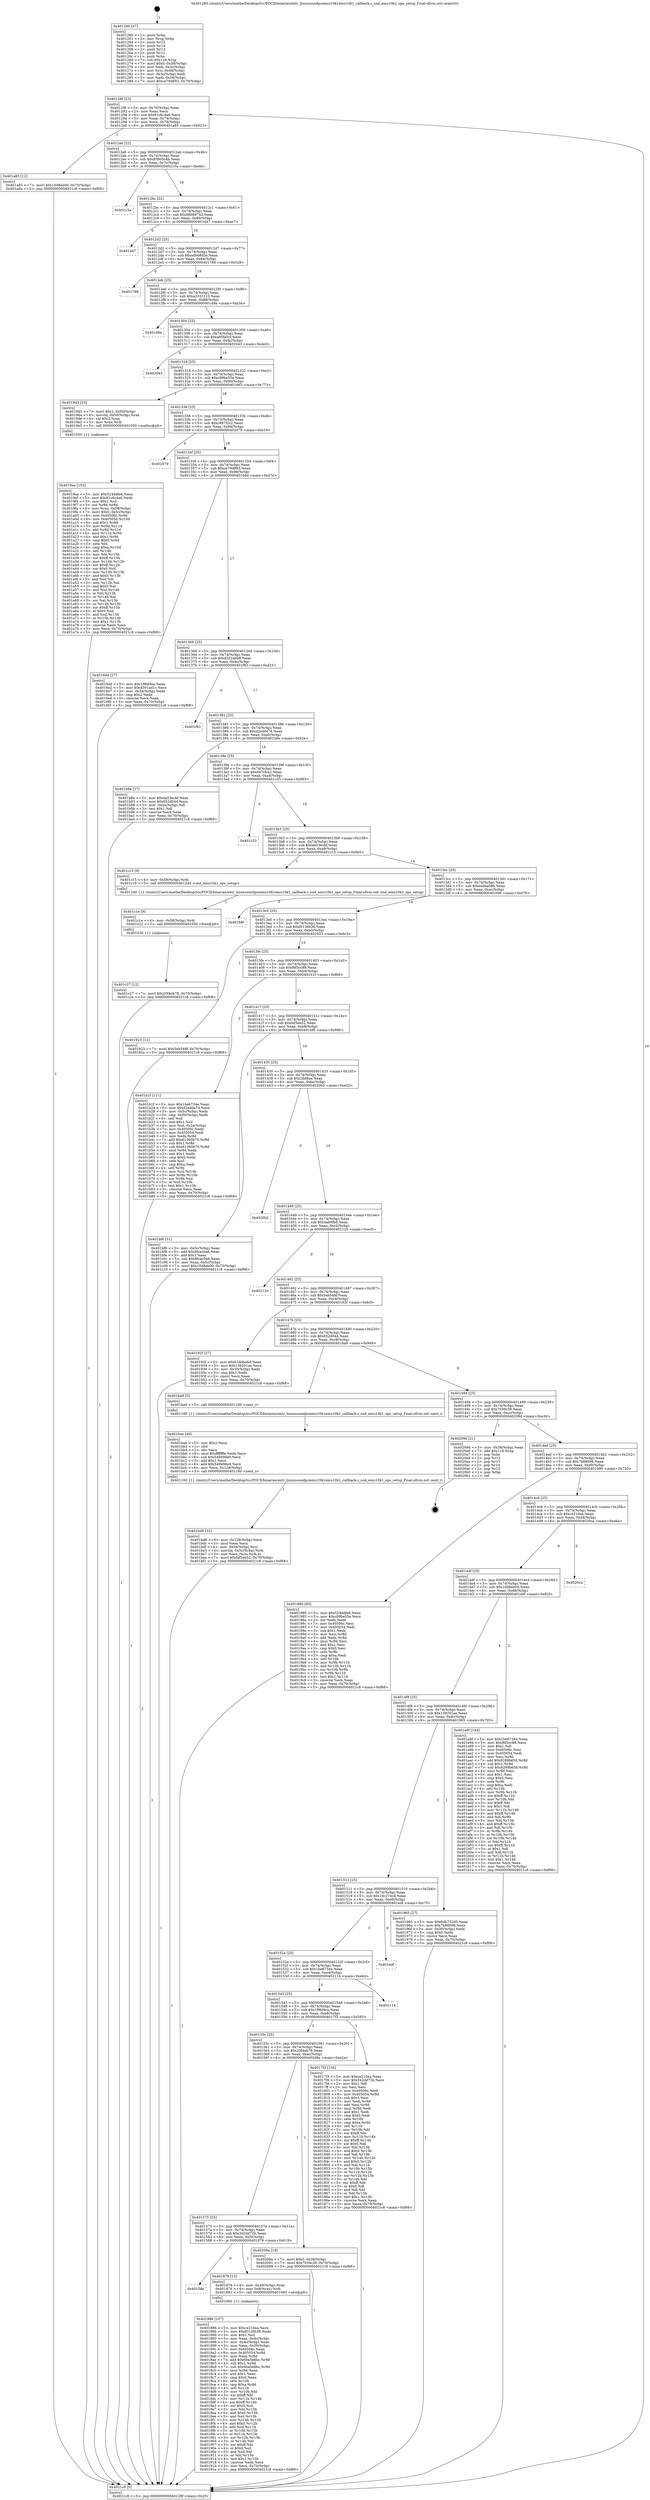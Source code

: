 digraph "0x401260" {
  label = "0x401260 (/mnt/c/Users/mathe/Desktop/tcc/POCII/binaries/extr_linuxsoundpciemu10k1emu10k1_callback.c_snd_emu10k1_ops_setup_Final-ollvm.out::main(0))"
  labelloc = "t"
  node[shape=record]

  Entry [label="",width=0.3,height=0.3,shape=circle,fillcolor=black,style=filled]
  "0x40128f" [label="{
     0x40128f [23]\l
     | [instrs]\l
     &nbsp;&nbsp;0x40128f \<+3\>: mov -0x70(%rbp),%eax\l
     &nbsp;&nbsp;0x401292 \<+2\>: mov %eax,%ecx\l
     &nbsp;&nbsp;0x401294 \<+6\>: sub $0x81c6c4a6,%ecx\l
     &nbsp;&nbsp;0x40129a \<+3\>: mov %eax,-0x74(%rbp)\l
     &nbsp;&nbsp;0x40129d \<+3\>: mov %ecx,-0x78(%rbp)\l
     &nbsp;&nbsp;0x4012a0 \<+6\>: je 0000000000401a83 \<main+0x823\>\l
  }"]
  "0x401a83" [label="{
     0x401a83 [12]\l
     | [instrs]\l
     &nbsp;&nbsp;0x401a83 \<+7\>: movl $0x10d8eb00,-0x70(%rbp)\l
     &nbsp;&nbsp;0x401a8a \<+5\>: jmp 00000000004021c8 \<main+0xf68\>\l
  }"]
  "0x4012a6" [label="{
     0x4012a6 [22]\l
     | [instrs]\l
     &nbsp;&nbsp;0x4012a6 \<+5\>: jmp 00000000004012ab \<main+0x4b\>\l
     &nbsp;&nbsp;0x4012ab \<+3\>: mov -0x74(%rbp),%eax\l
     &nbsp;&nbsp;0x4012ae \<+5\>: sub $0x85905c4b,%eax\l
     &nbsp;&nbsp;0x4012b3 \<+3\>: mov %eax,-0x7c(%rbp)\l
     &nbsp;&nbsp;0x4012b6 \<+6\>: je 000000000040215a \<main+0xefa\>\l
  }"]
  Exit [label="",width=0.3,height=0.3,shape=circle,fillcolor=black,style=filled,peripheries=2]
  "0x40215a" [label="{
     0x40215a\l
  }", style=dashed]
  "0x4012bc" [label="{
     0x4012bc [22]\l
     | [instrs]\l
     &nbsp;&nbsp;0x4012bc \<+5\>: jmp 00000000004012c1 \<main+0x61\>\l
     &nbsp;&nbsp;0x4012c1 \<+3\>: mov -0x74(%rbp),%eax\l
     &nbsp;&nbsp;0x4012c4 \<+5\>: sub $0x88b89742,%eax\l
     &nbsp;&nbsp;0x4012c9 \<+3\>: mov %eax,-0x80(%rbp)\l
     &nbsp;&nbsp;0x4012cc \<+6\>: je 0000000000401d47 \<main+0xae7\>\l
  }"]
  "0x401c27" [label="{
     0x401c27 [12]\l
     | [instrs]\l
     &nbsp;&nbsp;0x401c27 \<+7\>: movl $0x20f4eb78,-0x70(%rbp)\l
     &nbsp;&nbsp;0x401c2e \<+5\>: jmp 00000000004021c8 \<main+0xf68\>\l
  }"]
  "0x401d47" [label="{
     0x401d47\l
  }", style=dashed]
  "0x4012d2" [label="{
     0x4012d2 [25]\l
     | [instrs]\l
     &nbsp;&nbsp;0x4012d2 \<+5\>: jmp 00000000004012d7 \<main+0x77\>\l
     &nbsp;&nbsp;0x4012d7 \<+3\>: mov -0x74(%rbp),%eax\l
     &nbsp;&nbsp;0x4012da \<+5\>: sub $0xa0b68d3e,%eax\l
     &nbsp;&nbsp;0x4012df \<+6\>: mov %eax,-0x84(%rbp)\l
     &nbsp;&nbsp;0x4012e5 \<+6\>: je 0000000000401788 \<main+0x528\>\l
  }"]
  "0x401c1e" [label="{
     0x401c1e [9]\l
     | [instrs]\l
     &nbsp;&nbsp;0x401c1e \<+4\>: mov -0x58(%rbp),%rdi\l
     &nbsp;&nbsp;0x401c22 \<+5\>: call 0000000000401030 \<free@plt\>\l
     | [calls]\l
     &nbsp;&nbsp;0x401030 \{1\} (unknown)\l
  }"]
  "0x401788" [label="{
     0x401788\l
  }", style=dashed]
  "0x4012eb" [label="{
     0x4012eb [25]\l
     | [instrs]\l
     &nbsp;&nbsp;0x4012eb \<+5\>: jmp 00000000004012f0 \<main+0x90\>\l
     &nbsp;&nbsp;0x4012f0 \<+3\>: mov -0x74(%rbp),%eax\l
     &nbsp;&nbsp;0x4012f3 \<+5\>: sub $0xa3332110,%eax\l
     &nbsp;&nbsp;0x4012f8 \<+6\>: mov %eax,-0x88(%rbp)\l
     &nbsp;&nbsp;0x4012fe \<+6\>: je 0000000000401d9a \<main+0xb3a\>\l
  }"]
  "0x401bd6" [label="{
     0x401bd6 [32]\l
     | [instrs]\l
     &nbsp;&nbsp;0x401bd6 \<+6\>: mov -0x128(%rbp),%ecx\l
     &nbsp;&nbsp;0x401bdc \<+3\>: imul %eax,%ecx\l
     &nbsp;&nbsp;0x401bdf \<+4\>: mov -0x58(%rbp),%rsi\l
     &nbsp;&nbsp;0x401be3 \<+4\>: movslq -0x5c(%rbp),%rdi\l
     &nbsp;&nbsp;0x401be7 \<+3\>: mov %ecx,(%rsi,%rdi,4)\l
     &nbsp;&nbsp;0x401bea \<+7\>: movl $0xfaf3eb52,-0x70(%rbp)\l
     &nbsp;&nbsp;0x401bf1 \<+5\>: jmp 00000000004021c8 \<main+0xf68\>\l
  }"]
  "0x401d9a" [label="{
     0x401d9a\l
  }", style=dashed]
  "0x401304" [label="{
     0x401304 [25]\l
     | [instrs]\l
     &nbsp;&nbsp;0x401304 \<+5\>: jmp 0000000000401309 \<main+0xa9\>\l
     &nbsp;&nbsp;0x401309 \<+3\>: mov -0x74(%rbp),%eax\l
     &nbsp;&nbsp;0x40130c \<+5\>: sub $0xa85fa5cf,%eax\l
     &nbsp;&nbsp;0x401311 \<+6\>: mov %eax,-0x8c(%rbp)\l
     &nbsp;&nbsp;0x401317 \<+6\>: je 0000000000402043 \<main+0xde3\>\l
  }"]
  "0x401bae" [label="{
     0x401bae [40]\l
     | [instrs]\l
     &nbsp;&nbsp;0x401bae \<+5\>: mov $0x2,%ecx\l
     &nbsp;&nbsp;0x401bb3 \<+1\>: cltd\l
     &nbsp;&nbsp;0x401bb4 \<+2\>: idiv %ecx\l
     &nbsp;&nbsp;0x401bb6 \<+6\>: imul $0xfffffffe,%edx,%ecx\l
     &nbsp;&nbsp;0x401bbc \<+6\>: sub $0x549498e9,%ecx\l
     &nbsp;&nbsp;0x401bc2 \<+3\>: add $0x1,%ecx\l
     &nbsp;&nbsp;0x401bc5 \<+6\>: add $0x549498e9,%ecx\l
     &nbsp;&nbsp;0x401bcb \<+6\>: mov %ecx,-0x128(%rbp)\l
     &nbsp;&nbsp;0x401bd1 \<+5\>: call 0000000000401160 \<next_i\>\l
     | [calls]\l
     &nbsp;&nbsp;0x401160 \{1\} (/mnt/c/Users/mathe/Desktop/tcc/POCII/binaries/extr_linuxsoundpciemu10k1emu10k1_callback.c_snd_emu10k1_ops_setup_Final-ollvm.out::next_i)\l
  }"]
  "0x402043" [label="{
     0x402043\l
  }", style=dashed]
  "0x40131d" [label="{
     0x40131d [25]\l
     | [instrs]\l
     &nbsp;&nbsp;0x40131d \<+5\>: jmp 0000000000401322 \<main+0xc2\>\l
     &nbsp;&nbsp;0x401322 \<+3\>: mov -0x74(%rbp),%eax\l
     &nbsp;&nbsp;0x401325 \<+5\>: sub $0xc89be55e,%eax\l
     &nbsp;&nbsp;0x40132a \<+6\>: mov %eax,-0x90(%rbp)\l
     &nbsp;&nbsp;0x401330 \<+6\>: je 00000000004019d3 \<main+0x773\>\l
  }"]
  "0x4019ea" [label="{
     0x4019ea [153]\l
     | [instrs]\l
     &nbsp;&nbsp;0x4019ea \<+5\>: mov $0x524ddfe8,%ecx\l
     &nbsp;&nbsp;0x4019ef \<+5\>: mov $0x81c6c4a6,%edx\l
     &nbsp;&nbsp;0x4019f4 \<+3\>: mov $0x1,%sil\l
     &nbsp;&nbsp;0x4019f7 \<+3\>: xor %r8d,%r8d\l
     &nbsp;&nbsp;0x4019fa \<+4\>: mov %rax,-0x58(%rbp)\l
     &nbsp;&nbsp;0x4019fe \<+7\>: movl $0x0,-0x5c(%rbp)\l
     &nbsp;&nbsp;0x401a05 \<+8\>: mov 0x40506c,%r9d\l
     &nbsp;&nbsp;0x401a0d \<+8\>: mov 0x405054,%r10d\l
     &nbsp;&nbsp;0x401a15 \<+4\>: sub $0x1,%r8d\l
     &nbsp;&nbsp;0x401a19 \<+3\>: mov %r9d,%r11d\l
     &nbsp;&nbsp;0x401a1c \<+3\>: add %r8d,%r11d\l
     &nbsp;&nbsp;0x401a1f \<+4\>: imul %r11d,%r9d\l
     &nbsp;&nbsp;0x401a23 \<+4\>: and $0x1,%r9d\l
     &nbsp;&nbsp;0x401a27 \<+4\>: cmp $0x0,%r9d\l
     &nbsp;&nbsp;0x401a2b \<+3\>: sete %bl\l
     &nbsp;&nbsp;0x401a2e \<+4\>: cmp $0xa,%r10d\l
     &nbsp;&nbsp;0x401a32 \<+4\>: setl %r14b\l
     &nbsp;&nbsp;0x401a36 \<+3\>: mov %bl,%r15b\l
     &nbsp;&nbsp;0x401a39 \<+4\>: xor $0xff,%r15b\l
     &nbsp;&nbsp;0x401a3d \<+3\>: mov %r14b,%r12b\l
     &nbsp;&nbsp;0x401a40 \<+4\>: xor $0xff,%r12b\l
     &nbsp;&nbsp;0x401a44 \<+4\>: xor $0x0,%sil\l
     &nbsp;&nbsp;0x401a48 \<+3\>: mov %r15b,%r13b\l
     &nbsp;&nbsp;0x401a4b \<+4\>: and $0x0,%r13b\l
     &nbsp;&nbsp;0x401a4f \<+3\>: and %sil,%bl\l
     &nbsp;&nbsp;0x401a52 \<+3\>: mov %r12b,%al\l
     &nbsp;&nbsp;0x401a55 \<+2\>: and $0x0,%al\l
     &nbsp;&nbsp;0x401a57 \<+3\>: and %sil,%r14b\l
     &nbsp;&nbsp;0x401a5a \<+3\>: or %bl,%r13b\l
     &nbsp;&nbsp;0x401a5d \<+3\>: or %r14b,%al\l
     &nbsp;&nbsp;0x401a60 \<+3\>: xor %al,%r13b\l
     &nbsp;&nbsp;0x401a63 \<+3\>: or %r12b,%r15b\l
     &nbsp;&nbsp;0x401a66 \<+4\>: xor $0xff,%r15b\l
     &nbsp;&nbsp;0x401a6a \<+4\>: or $0x0,%sil\l
     &nbsp;&nbsp;0x401a6e \<+3\>: and %sil,%r15b\l
     &nbsp;&nbsp;0x401a71 \<+3\>: or %r15b,%r13b\l
     &nbsp;&nbsp;0x401a74 \<+4\>: test $0x1,%r13b\l
     &nbsp;&nbsp;0x401a78 \<+3\>: cmovne %edx,%ecx\l
     &nbsp;&nbsp;0x401a7b \<+3\>: mov %ecx,-0x70(%rbp)\l
     &nbsp;&nbsp;0x401a7e \<+5\>: jmp 00000000004021c8 \<main+0xf68\>\l
  }"]
  "0x4019d3" [label="{
     0x4019d3 [23]\l
     | [instrs]\l
     &nbsp;&nbsp;0x4019d3 \<+7\>: movl $0x1,-0x50(%rbp)\l
     &nbsp;&nbsp;0x4019da \<+4\>: movslq -0x50(%rbp),%rax\l
     &nbsp;&nbsp;0x4019de \<+4\>: shl $0x2,%rax\l
     &nbsp;&nbsp;0x4019e2 \<+3\>: mov %rax,%rdi\l
     &nbsp;&nbsp;0x4019e5 \<+5\>: call 0000000000401050 \<malloc@plt\>\l
     | [calls]\l
     &nbsp;&nbsp;0x401050 \{1\} (unknown)\l
  }"]
  "0x401336" [label="{
     0x401336 [25]\l
     | [instrs]\l
     &nbsp;&nbsp;0x401336 \<+5\>: jmp 000000000040133b \<main+0xdb\>\l
     &nbsp;&nbsp;0x40133b \<+3\>: mov -0x74(%rbp),%eax\l
     &nbsp;&nbsp;0x40133e \<+5\>: sub $0xc997f2c2,%eax\l
     &nbsp;&nbsp;0x401343 \<+6\>: mov %eax,-0x94(%rbp)\l
     &nbsp;&nbsp;0x401349 \<+6\>: je 0000000000402079 \<main+0xe19\>\l
  }"]
  "0x401886" [label="{
     0x401886 [157]\l
     | [instrs]\l
     &nbsp;&nbsp;0x401886 \<+5\>: mov $0xce210ea,%ecx\l
     &nbsp;&nbsp;0x40188b \<+5\>: mov $0xf0136b36,%edx\l
     &nbsp;&nbsp;0x401890 \<+3\>: mov $0x1,%sil\l
     &nbsp;&nbsp;0x401893 \<+3\>: mov %eax,-0x4c(%rbp)\l
     &nbsp;&nbsp;0x401896 \<+3\>: mov -0x4c(%rbp),%eax\l
     &nbsp;&nbsp;0x401899 \<+3\>: mov %eax,-0x30(%rbp)\l
     &nbsp;&nbsp;0x40189c \<+7\>: mov 0x40506c,%eax\l
     &nbsp;&nbsp;0x4018a3 \<+8\>: mov 0x405054,%r8d\l
     &nbsp;&nbsp;0x4018ab \<+3\>: mov %eax,%r9d\l
     &nbsp;&nbsp;0x4018ae \<+7\>: add $0x6ba5e8bc,%r9d\l
     &nbsp;&nbsp;0x4018b5 \<+4\>: sub $0x1,%r9d\l
     &nbsp;&nbsp;0x4018b9 \<+7\>: sub $0x6ba5e8bc,%r9d\l
     &nbsp;&nbsp;0x4018c0 \<+4\>: imul %r9d,%eax\l
     &nbsp;&nbsp;0x4018c4 \<+3\>: and $0x1,%eax\l
     &nbsp;&nbsp;0x4018c7 \<+3\>: cmp $0x0,%eax\l
     &nbsp;&nbsp;0x4018ca \<+4\>: sete %r10b\l
     &nbsp;&nbsp;0x4018ce \<+4\>: cmp $0xa,%r8d\l
     &nbsp;&nbsp;0x4018d2 \<+4\>: setl %r11b\l
     &nbsp;&nbsp;0x4018d6 \<+3\>: mov %r10b,%bl\l
     &nbsp;&nbsp;0x4018d9 \<+3\>: xor $0xff,%bl\l
     &nbsp;&nbsp;0x4018dc \<+3\>: mov %r11b,%r14b\l
     &nbsp;&nbsp;0x4018df \<+4\>: xor $0xff,%r14b\l
     &nbsp;&nbsp;0x4018e3 \<+4\>: xor $0x0,%sil\l
     &nbsp;&nbsp;0x4018e7 \<+3\>: mov %bl,%r15b\l
     &nbsp;&nbsp;0x4018ea \<+4\>: and $0x0,%r15b\l
     &nbsp;&nbsp;0x4018ee \<+3\>: and %sil,%r10b\l
     &nbsp;&nbsp;0x4018f1 \<+3\>: mov %r14b,%r12b\l
     &nbsp;&nbsp;0x4018f4 \<+4\>: and $0x0,%r12b\l
     &nbsp;&nbsp;0x4018f8 \<+3\>: and %sil,%r11b\l
     &nbsp;&nbsp;0x4018fb \<+3\>: or %r10b,%r15b\l
     &nbsp;&nbsp;0x4018fe \<+3\>: or %r11b,%r12b\l
     &nbsp;&nbsp;0x401901 \<+3\>: xor %r12b,%r15b\l
     &nbsp;&nbsp;0x401904 \<+3\>: or %r14b,%bl\l
     &nbsp;&nbsp;0x401907 \<+3\>: xor $0xff,%bl\l
     &nbsp;&nbsp;0x40190a \<+4\>: or $0x0,%sil\l
     &nbsp;&nbsp;0x40190e \<+3\>: and %sil,%bl\l
     &nbsp;&nbsp;0x401911 \<+3\>: or %bl,%r15b\l
     &nbsp;&nbsp;0x401914 \<+4\>: test $0x1,%r15b\l
     &nbsp;&nbsp;0x401918 \<+3\>: cmovne %edx,%ecx\l
     &nbsp;&nbsp;0x40191b \<+3\>: mov %ecx,-0x70(%rbp)\l
     &nbsp;&nbsp;0x40191e \<+5\>: jmp 00000000004021c8 \<main+0xf68\>\l
  }"]
  "0x402079" [label="{
     0x402079\l
  }", style=dashed]
  "0x40134f" [label="{
     0x40134f [25]\l
     | [instrs]\l
     &nbsp;&nbsp;0x40134f \<+5\>: jmp 0000000000401354 \<main+0xf4\>\l
     &nbsp;&nbsp;0x401354 \<+3\>: mov -0x74(%rbp),%eax\l
     &nbsp;&nbsp;0x401357 \<+5\>: sub $0xce79d893,%eax\l
     &nbsp;&nbsp;0x40135c \<+6\>: mov %eax,-0x98(%rbp)\l
     &nbsp;&nbsp;0x401362 \<+6\>: je 00000000004016dd \<main+0x47d\>\l
  }"]
  "0x40158e" [label="{
     0x40158e\l
  }", style=dashed]
  "0x4016dd" [label="{
     0x4016dd [27]\l
     | [instrs]\l
     &nbsp;&nbsp;0x4016dd \<+5\>: mov $0x1f9bf4ca,%eax\l
     &nbsp;&nbsp;0x4016e2 \<+5\>: mov $0x4501ad1c,%ecx\l
     &nbsp;&nbsp;0x4016e7 \<+3\>: mov -0x34(%rbp),%edx\l
     &nbsp;&nbsp;0x4016ea \<+3\>: cmp $0x2,%edx\l
     &nbsp;&nbsp;0x4016ed \<+3\>: cmovne %ecx,%eax\l
     &nbsp;&nbsp;0x4016f0 \<+3\>: mov %eax,-0x70(%rbp)\l
     &nbsp;&nbsp;0x4016f3 \<+5\>: jmp 00000000004021c8 \<main+0xf68\>\l
  }"]
  "0x401368" [label="{
     0x401368 [25]\l
     | [instrs]\l
     &nbsp;&nbsp;0x401368 \<+5\>: jmp 000000000040136d \<main+0x10d\>\l
     &nbsp;&nbsp;0x40136d \<+3\>: mov -0x74(%rbp),%eax\l
     &nbsp;&nbsp;0x401370 \<+5\>: sub $0xd202abb8,%eax\l
     &nbsp;&nbsp;0x401375 \<+6\>: mov %eax,-0x9c(%rbp)\l
     &nbsp;&nbsp;0x40137b \<+6\>: je 0000000000401f83 \<main+0xd23\>\l
  }"]
  "0x4021c8" [label="{
     0x4021c8 [5]\l
     | [instrs]\l
     &nbsp;&nbsp;0x4021c8 \<+5\>: jmp 000000000040128f \<main+0x2f\>\l
  }"]
  "0x401260" [label="{
     0x401260 [47]\l
     | [instrs]\l
     &nbsp;&nbsp;0x401260 \<+1\>: push %rbp\l
     &nbsp;&nbsp;0x401261 \<+3\>: mov %rsp,%rbp\l
     &nbsp;&nbsp;0x401264 \<+2\>: push %r15\l
     &nbsp;&nbsp;0x401266 \<+2\>: push %r14\l
     &nbsp;&nbsp;0x401268 \<+2\>: push %r13\l
     &nbsp;&nbsp;0x40126a \<+2\>: push %r12\l
     &nbsp;&nbsp;0x40126c \<+1\>: push %rbx\l
     &nbsp;&nbsp;0x40126d \<+7\>: sub $0x118,%rsp\l
     &nbsp;&nbsp;0x401274 \<+7\>: movl $0x0,-0x38(%rbp)\l
     &nbsp;&nbsp;0x40127b \<+3\>: mov %edi,-0x3c(%rbp)\l
     &nbsp;&nbsp;0x40127e \<+4\>: mov %rsi,-0x48(%rbp)\l
     &nbsp;&nbsp;0x401282 \<+3\>: mov -0x3c(%rbp),%edi\l
     &nbsp;&nbsp;0x401285 \<+3\>: mov %edi,-0x34(%rbp)\l
     &nbsp;&nbsp;0x401288 \<+7\>: movl $0xce79d893,-0x70(%rbp)\l
  }"]
  "0x401879" [label="{
     0x401879 [13]\l
     | [instrs]\l
     &nbsp;&nbsp;0x401879 \<+4\>: mov -0x48(%rbp),%rax\l
     &nbsp;&nbsp;0x40187d \<+4\>: mov 0x8(%rax),%rdi\l
     &nbsp;&nbsp;0x401881 \<+5\>: call 0000000000401060 \<atoi@plt\>\l
     | [calls]\l
     &nbsp;&nbsp;0x401060 \{1\} (unknown)\l
  }"]
  "0x401f83" [label="{
     0x401f83\l
  }", style=dashed]
  "0x401381" [label="{
     0x401381 [25]\l
     | [instrs]\l
     &nbsp;&nbsp;0x401381 \<+5\>: jmp 0000000000401386 \<main+0x126\>\l
     &nbsp;&nbsp;0x401386 \<+3\>: mov -0x74(%rbp),%eax\l
     &nbsp;&nbsp;0x401389 \<+5\>: sub $0xd2ed0e74,%eax\l
     &nbsp;&nbsp;0x40138e \<+6\>: mov %eax,-0xa0(%rbp)\l
     &nbsp;&nbsp;0x401394 \<+6\>: je 0000000000401b8e \<main+0x92e\>\l
  }"]
  "0x401575" [label="{
     0x401575 [25]\l
     | [instrs]\l
     &nbsp;&nbsp;0x401575 \<+5\>: jmp 000000000040157a \<main+0x31a\>\l
     &nbsp;&nbsp;0x40157a \<+3\>: mov -0x74(%rbp),%eax\l
     &nbsp;&nbsp;0x40157d \<+5\>: sub $0x342dd72b,%eax\l
     &nbsp;&nbsp;0x401582 \<+6\>: mov %eax,-0xf0(%rbp)\l
     &nbsp;&nbsp;0x401588 \<+6\>: je 0000000000401879 \<main+0x619\>\l
  }"]
  "0x401b8e" [label="{
     0x401b8e [27]\l
     | [instrs]\l
     &nbsp;&nbsp;0x401b8e \<+5\>: mov $0xda53ecbf,%eax\l
     &nbsp;&nbsp;0x401b93 \<+5\>: mov $0x652d044,%ecx\l
     &nbsp;&nbsp;0x401b98 \<+3\>: mov -0x2a(%rbp),%dl\l
     &nbsp;&nbsp;0x401b9b \<+3\>: test $0x1,%dl\l
     &nbsp;&nbsp;0x401b9e \<+3\>: cmovne %ecx,%eax\l
     &nbsp;&nbsp;0x401ba1 \<+3\>: mov %eax,-0x70(%rbp)\l
     &nbsp;&nbsp;0x401ba4 \<+5\>: jmp 00000000004021c8 \<main+0xf68\>\l
  }"]
  "0x40139a" [label="{
     0x40139a [25]\l
     | [instrs]\l
     &nbsp;&nbsp;0x40139a \<+5\>: jmp 000000000040139f \<main+0x13f\>\l
     &nbsp;&nbsp;0x40139f \<+3\>: mov -0x74(%rbp),%eax\l
     &nbsp;&nbsp;0x4013a2 \<+5\>: sub $0xd47cfca2,%eax\l
     &nbsp;&nbsp;0x4013a7 \<+6\>: mov %eax,-0xa4(%rbp)\l
     &nbsp;&nbsp;0x4013ad \<+6\>: je 0000000000401c33 \<main+0x9d3\>\l
  }"]
  "0x40208a" [label="{
     0x40208a [19]\l
     | [instrs]\l
     &nbsp;&nbsp;0x40208a \<+7\>: movl $0x0,-0x38(%rbp)\l
     &nbsp;&nbsp;0x402091 \<+7\>: movl $0x7039c39,-0x70(%rbp)\l
     &nbsp;&nbsp;0x402098 \<+5\>: jmp 00000000004021c8 \<main+0xf68\>\l
  }"]
  "0x401c33" [label="{
     0x401c33\l
  }", style=dashed]
  "0x4013b3" [label="{
     0x4013b3 [25]\l
     | [instrs]\l
     &nbsp;&nbsp;0x4013b3 \<+5\>: jmp 00000000004013b8 \<main+0x158\>\l
     &nbsp;&nbsp;0x4013b8 \<+3\>: mov -0x74(%rbp),%eax\l
     &nbsp;&nbsp;0x4013bb \<+5\>: sub $0xda53ecbf,%eax\l
     &nbsp;&nbsp;0x4013c0 \<+6\>: mov %eax,-0xa8(%rbp)\l
     &nbsp;&nbsp;0x4013c6 \<+6\>: je 0000000000401c15 \<main+0x9b5\>\l
  }"]
  "0x40155c" [label="{
     0x40155c [25]\l
     | [instrs]\l
     &nbsp;&nbsp;0x40155c \<+5\>: jmp 0000000000401561 \<main+0x301\>\l
     &nbsp;&nbsp;0x401561 \<+3\>: mov -0x74(%rbp),%eax\l
     &nbsp;&nbsp;0x401564 \<+5\>: sub $0x20f4eb78,%eax\l
     &nbsp;&nbsp;0x401569 \<+6\>: mov %eax,-0xec(%rbp)\l
     &nbsp;&nbsp;0x40156f \<+6\>: je 000000000040208a \<main+0xe2a\>\l
  }"]
  "0x401c15" [label="{
     0x401c15 [9]\l
     | [instrs]\l
     &nbsp;&nbsp;0x401c15 \<+4\>: mov -0x58(%rbp),%rdi\l
     &nbsp;&nbsp;0x401c19 \<+5\>: call 0000000000401240 \<snd_emu10k1_ops_setup\>\l
     | [calls]\l
     &nbsp;&nbsp;0x401240 \{1\} (/mnt/c/Users/mathe/Desktop/tcc/POCII/binaries/extr_linuxsoundpciemu10k1emu10k1_callback.c_snd_emu10k1_ops_setup_Final-ollvm.out::snd_emu10k1_ops_setup)\l
  }"]
  "0x4013cc" [label="{
     0x4013cc [25]\l
     | [instrs]\l
     &nbsp;&nbsp;0x4013cc \<+5\>: jmp 00000000004013d1 \<main+0x171\>\l
     &nbsp;&nbsp;0x4013d1 \<+3\>: mov -0x74(%rbp),%eax\l
     &nbsp;&nbsp;0x4013d4 \<+5\>: sub $0xeadea09b,%eax\l
     &nbsp;&nbsp;0x4013d9 \<+6\>: mov %eax,-0xac(%rbp)\l
     &nbsp;&nbsp;0x4013df \<+6\>: je 0000000000401fd6 \<main+0xd76\>\l
  }"]
  "0x4017f3" [label="{
     0x4017f3 [134]\l
     | [instrs]\l
     &nbsp;&nbsp;0x4017f3 \<+5\>: mov $0xce210ea,%eax\l
     &nbsp;&nbsp;0x4017f8 \<+5\>: mov $0x342dd72b,%ecx\l
     &nbsp;&nbsp;0x4017fd \<+2\>: mov $0x1,%dl\l
     &nbsp;&nbsp;0x4017ff \<+2\>: xor %esi,%esi\l
     &nbsp;&nbsp;0x401801 \<+7\>: mov 0x40506c,%edi\l
     &nbsp;&nbsp;0x401808 \<+8\>: mov 0x405054,%r8d\l
     &nbsp;&nbsp;0x401810 \<+3\>: sub $0x1,%esi\l
     &nbsp;&nbsp;0x401813 \<+3\>: mov %edi,%r9d\l
     &nbsp;&nbsp;0x401816 \<+3\>: add %esi,%r9d\l
     &nbsp;&nbsp;0x401819 \<+4\>: imul %r9d,%edi\l
     &nbsp;&nbsp;0x40181d \<+3\>: and $0x1,%edi\l
     &nbsp;&nbsp;0x401820 \<+3\>: cmp $0x0,%edi\l
     &nbsp;&nbsp;0x401823 \<+4\>: sete %r10b\l
     &nbsp;&nbsp;0x401827 \<+4\>: cmp $0xa,%r8d\l
     &nbsp;&nbsp;0x40182b \<+4\>: setl %r11b\l
     &nbsp;&nbsp;0x40182f \<+3\>: mov %r10b,%bl\l
     &nbsp;&nbsp;0x401832 \<+3\>: xor $0xff,%bl\l
     &nbsp;&nbsp;0x401835 \<+3\>: mov %r11b,%r14b\l
     &nbsp;&nbsp;0x401838 \<+4\>: xor $0xff,%r14b\l
     &nbsp;&nbsp;0x40183c \<+3\>: xor $0x0,%dl\l
     &nbsp;&nbsp;0x40183f \<+3\>: mov %bl,%r15b\l
     &nbsp;&nbsp;0x401842 \<+4\>: and $0x0,%r15b\l
     &nbsp;&nbsp;0x401846 \<+3\>: and %dl,%r10b\l
     &nbsp;&nbsp;0x401849 \<+3\>: mov %r14b,%r12b\l
     &nbsp;&nbsp;0x40184c \<+4\>: and $0x0,%r12b\l
     &nbsp;&nbsp;0x401850 \<+3\>: and %dl,%r11b\l
     &nbsp;&nbsp;0x401853 \<+3\>: or %r10b,%r15b\l
     &nbsp;&nbsp;0x401856 \<+3\>: or %r11b,%r12b\l
     &nbsp;&nbsp;0x401859 \<+3\>: xor %r12b,%r15b\l
     &nbsp;&nbsp;0x40185c \<+3\>: or %r14b,%bl\l
     &nbsp;&nbsp;0x40185f \<+3\>: xor $0xff,%bl\l
     &nbsp;&nbsp;0x401862 \<+3\>: or $0x0,%dl\l
     &nbsp;&nbsp;0x401865 \<+2\>: and %dl,%bl\l
     &nbsp;&nbsp;0x401867 \<+3\>: or %bl,%r15b\l
     &nbsp;&nbsp;0x40186a \<+4\>: test $0x1,%r15b\l
     &nbsp;&nbsp;0x40186e \<+3\>: cmovne %ecx,%eax\l
     &nbsp;&nbsp;0x401871 \<+3\>: mov %eax,-0x70(%rbp)\l
     &nbsp;&nbsp;0x401874 \<+5\>: jmp 00000000004021c8 \<main+0xf68\>\l
  }"]
  "0x401fd6" [label="{
     0x401fd6\l
  }", style=dashed]
  "0x4013e5" [label="{
     0x4013e5 [25]\l
     | [instrs]\l
     &nbsp;&nbsp;0x4013e5 \<+5\>: jmp 00000000004013ea \<main+0x18a\>\l
     &nbsp;&nbsp;0x4013ea \<+3\>: mov -0x74(%rbp),%eax\l
     &nbsp;&nbsp;0x4013ed \<+5\>: sub $0xf0136b36,%eax\l
     &nbsp;&nbsp;0x4013f2 \<+6\>: mov %eax,-0xb0(%rbp)\l
     &nbsp;&nbsp;0x4013f8 \<+6\>: je 0000000000401923 \<main+0x6c3\>\l
  }"]
  "0x401543" [label="{
     0x401543 [25]\l
     | [instrs]\l
     &nbsp;&nbsp;0x401543 \<+5\>: jmp 0000000000401548 \<main+0x2e8\>\l
     &nbsp;&nbsp;0x401548 \<+3\>: mov -0x74(%rbp),%eax\l
     &nbsp;&nbsp;0x40154b \<+5\>: sub $0x1f9bf4ca,%eax\l
     &nbsp;&nbsp;0x401550 \<+6\>: mov %eax,-0xe8(%rbp)\l
     &nbsp;&nbsp;0x401556 \<+6\>: je 00000000004017f3 \<main+0x593\>\l
  }"]
  "0x401923" [label="{
     0x401923 [12]\l
     | [instrs]\l
     &nbsp;&nbsp;0x401923 \<+7\>: movl $0x5eb548f,-0x70(%rbp)\l
     &nbsp;&nbsp;0x40192a \<+5\>: jmp 00000000004021c8 \<main+0xf68\>\l
  }"]
  "0x4013fe" [label="{
     0x4013fe [25]\l
     | [instrs]\l
     &nbsp;&nbsp;0x4013fe \<+5\>: jmp 0000000000401403 \<main+0x1a3\>\l
     &nbsp;&nbsp;0x401403 \<+3\>: mov -0x74(%rbp),%eax\l
     &nbsp;&nbsp;0x401406 \<+5\>: sub $0xf6f3cc88,%eax\l
     &nbsp;&nbsp;0x40140b \<+6\>: mov %eax,-0xb4(%rbp)\l
     &nbsp;&nbsp;0x401411 \<+6\>: je 0000000000401b1f \<main+0x8bf\>\l
  }"]
  "0x402114" [label="{
     0x402114\l
  }", style=dashed]
  "0x401b1f" [label="{
     0x401b1f [111]\l
     | [instrs]\l
     &nbsp;&nbsp;0x401b1f \<+5\>: mov $0x1be6734e,%eax\l
     &nbsp;&nbsp;0x401b24 \<+5\>: mov $0xd2ed0e74,%ecx\l
     &nbsp;&nbsp;0x401b29 \<+3\>: mov -0x5c(%rbp),%edx\l
     &nbsp;&nbsp;0x401b2c \<+3\>: cmp -0x50(%rbp),%edx\l
     &nbsp;&nbsp;0x401b2f \<+4\>: setl %sil\l
     &nbsp;&nbsp;0x401b33 \<+4\>: and $0x1,%sil\l
     &nbsp;&nbsp;0x401b37 \<+4\>: mov %sil,-0x2a(%rbp)\l
     &nbsp;&nbsp;0x401b3b \<+7\>: mov 0x40506c,%edx\l
     &nbsp;&nbsp;0x401b42 \<+7\>: mov 0x405054,%edi\l
     &nbsp;&nbsp;0x401b49 \<+3\>: mov %edx,%r8d\l
     &nbsp;&nbsp;0x401b4c \<+7\>: add $0x61360b70,%r8d\l
     &nbsp;&nbsp;0x401b53 \<+4\>: sub $0x1,%r8d\l
     &nbsp;&nbsp;0x401b57 \<+7\>: sub $0x61360b70,%r8d\l
     &nbsp;&nbsp;0x401b5e \<+4\>: imul %r8d,%edx\l
     &nbsp;&nbsp;0x401b62 \<+3\>: and $0x1,%edx\l
     &nbsp;&nbsp;0x401b65 \<+3\>: cmp $0x0,%edx\l
     &nbsp;&nbsp;0x401b68 \<+4\>: sete %sil\l
     &nbsp;&nbsp;0x401b6c \<+3\>: cmp $0xa,%edi\l
     &nbsp;&nbsp;0x401b6f \<+4\>: setl %r9b\l
     &nbsp;&nbsp;0x401b73 \<+3\>: mov %sil,%r10b\l
     &nbsp;&nbsp;0x401b76 \<+3\>: and %r9b,%r10b\l
     &nbsp;&nbsp;0x401b79 \<+3\>: xor %r9b,%sil\l
     &nbsp;&nbsp;0x401b7c \<+3\>: or %sil,%r10b\l
     &nbsp;&nbsp;0x401b7f \<+4\>: test $0x1,%r10b\l
     &nbsp;&nbsp;0x401b83 \<+3\>: cmovne %ecx,%eax\l
     &nbsp;&nbsp;0x401b86 \<+3\>: mov %eax,-0x70(%rbp)\l
     &nbsp;&nbsp;0x401b89 \<+5\>: jmp 00000000004021c8 \<main+0xf68\>\l
  }"]
  "0x401417" [label="{
     0x401417 [25]\l
     | [instrs]\l
     &nbsp;&nbsp;0x401417 \<+5\>: jmp 000000000040141c \<main+0x1bc\>\l
     &nbsp;&nbsp;0x40141c \<+3\>: mov -0x74(%rbp),%eax\l
     &nbsp;&nbsp;0x40141f \<+5\>: sub $0xfaf3eb52,%eax\l
     &nbsp;&nbsp;0x401424 \<+6\>: mov %eax,-0xb8(%rbp)\l
     &nbsp;&nbsp;0x40142a \<+6\>: je 0000000000401bf6 \<main+0x996\>\l
  }"]
  "0x40152a" [label="{
     0x40152a [25]\l
     | [instrs]\l
     &nbsp;&nbsp;0x40152a \<+5\>: jmp 000000000040152f \<main+0x2cf\>\l
     &nbsp;&nbsp;0x40152f \<+3\>: mov -0x74(%rbp),%eax\l
     &nbsp;&nbsp;0x401532 \<+5\>: sub $0x1be6734e,%eax\l
     &nbsp;&nbsp;0x401537 \<+6\>: mov %eax,-0xe4(%rbp)\l
     &nbsp;&nbsp;0x40153d \<+6\>: je 0000000000402114 \<main+0xeb4\>\l
  }"]
  "0x401bf6" [label="{
     0x401bf6 [31]\l
     | [instrs]\l
     &nbsp;&nbsp;0x401bf6 \<+3\>: mov -0x5c(%rbp),%eax\l
     &nbsp;&nbsp;0x401bf9 \<+5\>: add $0x8fcac0a6,%eax\l
     &nbsp;&nbsp;0x401bfe \<+3\>: add $0x1,%eax\l
     &nbsp;&nbsp;0x401c01 \<+5\>: sub $0x8fcac0a6,%eax\l
     &nbsp;&nbsp;0x401c06 \<+3\>: mov %eax,-0x5c(%rbp)\l
     &nbsp;&nbsp;0x401c09 \<+7\>: movl $0x10d8eb00,-0x70(%rbp)\l
     &nbsp;&nbsp;0x401c10 \<+5\>: jmp 00000000004021c8 \<main+0xf68\>\l
  }"]
  "0x401430" [label="{
     0x401430 [25]\l
     | [instrs]\l
     &nbsp;&nbsp;0x401430 \<+5\>: jmp 0000000000401435 \<main+0x1d5\>\l
     &nbsp;&nbsp;0x401435 \<+3\>: mov -0x74(%rbp),%eax\l
     &nbsp;&nbsp;0x401438 \<+5\>: sub $0x2dd8ae,%eax\l
     &nbsp;&nbsp;0x40143d \<+6\>: mov %eax,-0xbc(%rbp)\l
     &nbsp;&nbsp;0x401443 \<+6\>: je 00000000004020b2 \<main+0xe52\>\l
  }"]
  "0x401edf" [label="{
     0x401edf\l
  }", style=dashed]
  "0x4020b2" [label="{
     0x4020b2\l
  }", style=dashed]
  "0x401449" [label="{
     0x401449 [25]\l
     | [instrs]\l
     &nbsp;&nbsp;0x401449 \<+5\>: jmp 000000000040144e \<main+0x1ee\>\l
     &nbsp;&nbsp;0x40144e \<+3\>: mov -0x74(%rbp),%eax\l
     &nbsp;&nbsp;0x401451 \<+5\>: sub $0x4ab9fb8,%eax\l
     &nbsp;&nbsp;0x401456 \<+6\>: mov %eax,-0xc0(%rbp)\l
     &nbsp;&nbsp;0x40145c \<+6\>: je 0000000000402120 \<main+0xec0\>\l
  }"]
  "0x401511" [label="{
     0x401511 [25]\l
     | [instrs]\l
     &nbsp;&nbsp;0x401511 \<+5\>: jmp 0000000000401516 \<main+0x2b6\>\l
     &nbsp;&nbsp;0x401516 \<+3\>: mov -0x74(%rbp),%eax\l
     &nbsp;&nbsp;0x401519 \<+5\>: sub $0x18c274c4,%eax\l
     &nbsp;&nbsp;0x40151e \<+6\>: mov %eax,-0xe0(%rbp)\l
     &nbsp;&nbsp;0x401524 \<+6\>: je 0000000000401edf \<main+0xc7f\>\l
  }"]
  "0x402120" [label="{
     0x402120\l
  }", style=dashed]
  "0x401462" [label="{
     0x401462 [25]\l
     | [instrs]\l
     &nbsp;&nbsp;0x401462 \<+5\>: jmp 0000000000401467 \<main+0x207\>\l
     &nbsp;&nbsp;0x401467 \<+3\>: mov -0x74(%rbp),%eax\l
     &nbsp;&nbsp;0x40146a \<+5\>: sub $0x5eb548f,%eax\l
     &nbsp;&nbsp;0x40146f \<+6\>: mov %eax,-0xc4(%rbp)\l
     &nbsp;&nbsp;0x401475 \<+6\>: je 000000000040192f \<main+0x6cf\>\l
  }"]
  "0x401965" [label="{
     0x401965 [27]\l
     | [instrs]\l
     &nbsp;&nbsp;0x401965 \<+5\>: mov $0x6db752d5,%eax\l
     &nbsp;&nbsp;0x40196a \<+5\>: mov $0x7b88098,%ecx\l
     &nbsp;&nbsp;0x40196f \<+3\>: mov -0x30(%rbp),%edx\l
     &nbsp;&nbsp;0x401972 \<+3\>: cmp $0x0,%edx\l
     &nbsp;&nbsp;0x401975 \<+3\>: cmove %ecx,%eax\l
     &nbsp;&nbsp;0x401978 \<+3\>: mov %eax,-0x70(%rbp)\l
     &nbsp;&nbsp;0x40197b \<+5\>: jmp 00000000004021c8 \<main+0xf68\>\l
  }"]
  "0x40192f" [label="{
     0x40192f [27]\l
     | [instrs]\l
     &nbsp;&nbsp;0x40192f \<+5\>: mov $0x51ddbebd,%eax\l
     &nbsp;&nbsp;0x401934 \<+5\>: mov $0x139201ae,%ecx\l
     &nbsp;&nbsp;0x401939 \<+3\>: mov -0x30(%rbp),%edx\l
     &nbsp;&nbsp;0x40193c \<+3\>: cmp $0x1,%edx\l
     &nbsp;&nbsp;0x40193f \<+3\>: cmovl %ecx,%eax\l
     &nbsp;&nbsp;0x401942 \<+3\>: mov %eax,-0x70(%rbp)\l
     &nbsp;&nbsp;0x401945 \<+5\>: jmp 00000000004021c8 \<main+0xf68\>\l
  }"]
  "0x40147b" [label="{
     0x40147b [25]\l
     | [instrs]\l
     &nbsp;&nbsp;0x40147b \<+5\>: jmp 0000000000401480 \<main+0x220\>\l
     &nbsp;&nbsp;0x401480 \<+3\>: mov -0x74(%rbp),%eax\l
     &nbsp;&nbsp;0x401483 \<+5\>: sub $0x652d044,%eax\l
     &nbsp;&nbsp;0x401488 \<+6\>: mov %eax,-0xc8(%rbp)\l
     &nbsp;&nbsp;0x40148e \<+6\>: je 0000000000401ba9 \<main+0x949\>\l
  }"]
  "0x4014f8" [label="{
     0x4014f8 [25]\l
     | [instrs]\l
     &nbsp;&nbsp;0x4014f8 \<+5\>: jmp 00000000004014fd \<main+0x29d\>\l
     &nbsp;&nbsp;0x4014fd \<+3\>: mov -0x74(%rbp),%eax\l
     &nbsp;&nbsp;0x401500 \<+5\>: sub $0x139201ae,%eax\l
     &nbsp;&nbsp;0x401505 \<+6\>: mov %eax,-0xdc(%rbp)\l
     &nbsp;&nbsp;0x40150b \<+6\>: je 0000000000401965 \<main+0x705\>\l
  }"]
  "0x401ba9" [label="{
     0x401ba9 [5]\l
     | [instrs]\l
     &nbsp;&nbsp;0x401ba9 \<+5\>: call 0000000000401160 \<next_i\>\l
     | [calls]\l
     &nbsp;&nbsp;0x401160 \{1\} (/mnt/c/Users/mathe/Desktop/tcc/POCII/binaries/extr_linuxsoundpciemu10k1emu10k1_callback.c_snd_emu10k1_ops_setup_Final-ollvm.out::next_i)\l
  }"]
  "0x401494" [label="{
     0x401494 [25]\l
     | [instrs]\l
     &nbsp;&nbsp;0x401494 \<+5\>: jmp 0000000000401499 \<main+0x239\>\l
     &nbsp;&nbsp;0x401499 \<+3\>: mov -0x74(%rbp),%eax\l
     &nbsp;&nbsp;0x40149c \<+5\>: sub $0x7039c39,%eax\l
     &nbsp;&nbsp;0x4014a1 \<+6\>: mov %eax,-0xcc(%rbp)\l
     &nbsp;&nbsp;0x4014a7 \<+6\>: je 000000000040209d \<main+0xe3d\>\l
  }"]
  "0x401a8f" [label="{
     0x401a8f [144]\l
     | [instrs]\l
     &nbsp;&nbsp;0x401a8f \<+5\>: mov $0x1be6734e,%eax\l
     &nbsp;&nbsp;0x401a94 \<+5\>: mov $0xf6f3cc88,%ecx\l
     &nbsp;&nbsp;0x401a99 \<+2\>: mov $0x1,%dl\l
     &nbsp;&nbsp;0x401a9b \<+7\>: mov 0x40506c,%esi\l
     &nbsp;&nbsp;0x401aa2 \<+7\>: mov 0x405054,%edi\l
     &nbsp;&nbsp;0x401aa9 \<+3\>: mov %esi,%r8d\l
     &nbsp;&nbsp;0x401aac \<+7\>: add $0x8289b658,%r8d\l
     &nbsp;&nbsp;0x401ab3 \<+4\>: sub $0x1,%r8d\l
     &nbsp;&nbsp;0x401ab7 \<+7\>: sub $0x8289b658,%r8d\l
     &nbsp;&nbsp;0x401abe \<+4\>: imul %r8d,%esi\l
     &nbsp;&nbsp;0x401ac2 \<+3\>: and $0x1,%esi\l
     &nbsp;&nbsp;0x401ac5 \<+3\>: cmp $0x0,%esi\l
     &nbsp;&nbsp;0x401ac8 \<+4\>: sete %r9b\l
     &nbsp;&nbsp;0x401acc \<+3\>: cmp $0xa,%edi\l
     &nbsp;&nbsp;0x401acf \<+4\>: setl %r10b\l
     &nbsp;&nbsp;0x401ad3 \<+3\>: mov %r9b,%r11b\l
     &nbsp;&nbsp;0x401ad6 \<+4\>: xor $0xff,%r11b\l
     &nbsp;&nbsp;0x401ada \<+3\>: mov %r10b,%bl\l
     &nbsp;&nbsp;0x401add \<+3\>: xor $0xff,%bl\l
     &nbsp;&nbsp;0x401ae0 \<+3\>: xor $0x1,%dl\l
     &nbsp;&nbsp;0x401ae3 \<+3\>: mov %r11b,%r14b\l
     &nbsp;&nbsp;0x401ae6 \<+4\>: and $0xff,%r14b\l
     &nbsp;&nbsp;0x401aea \<+3\>: and %dl,%r9b\l
     &nbsp;&nbsp;0x401aed \<+3\>: mov %bl,%r15b\l
     &nbsp;&nbsp;0x401af0 \<+4\>: and $0xff,%r15b\l
     &nbsp;&nbsp;0x401af4 \<+3\>: and %dl,%r10b\l
     &nbsp;&nbsp;0x401af7 \<+3\>: or %r9b,%r14b\l
     &nbsp;&nbsp;0x401afa \<+3\>: or %r10b,%r15b\l
     &nbsp;&nbsp;0x401afd \<+3\>: xor %r15b,%r14b\l
     &nbsp;&nbsp;0x401b00 \<+3\>: or %bl,%r11b\l
     &nbsp;&nbsp;0x401b03 \<+4\>: xor $0xff,%r11b\l
     &nbsp;&nbsp;0x401b07 \<+3\>: or $0x1,%dl\l
     &nbsp;&nbsp;0x401b0a \<+3\>: and %dl,%r11b\l
     &nbsp;&nbsp;0x401b0d \<+3\>: or %r11b,%r14b\l
     &nbsp;&nbsp;0x401b10 \<+4\>: test $0x1,%r14b\l
     &nbsp;&nbsp;0x401b14 \<+3\>: cmovne %ecx,%eax\l
     &nbsp;&nbsp;0x401b17 \<+3\>: mov %eax,-0x70(%rbp)\l
     &nbsp;&nbsp;0x401b1a \<+5\>: jmp 00000000004021c8 \<main+0xf68\>\l
  }"]
  "0x40209d" [label="{
     0x40209d [21]\l
     | [instrs]\l
     &nbsp;&nbsp;0x40209d \<+3\>: mov -0x38(%rbp),%eax\l
     &nbsp;&nbsp;0x4020a0 \<+7\>: add $0x118,%rsp\l
     &nbsp;&nbsp;0x4020a7 \<+1\>: pop %rbx\l
     &nbsp;&nbsp;0x4020a8 \<+2\>: pop %r12\l
     &nbsp;&nbsp;0x4020aa \<+2\>: pop %r13\l
     &nbsp;&nbsp;0x4020ac \<+2\>: pop %r14\l
     &nbsp;&nbsp;0x4020ae \<+2\>: pop %r15\l
     &nbsp;&nbsp;0x4020b0 \<+1\>: pop %rbp\l
     &nbsp;&nbsp;0x4020b1 \<+1\>: ret\l
  }"]
  "0x4014ad" [label="{
     0x4014ad [25]\l
     | [instrs]\l
     &nbsp;&nbsp;0x4014ad \<+5\>: jmp 00000000004014b2 \<main+0x252\>\l
     &nbsp;&nbsp;0x4014b2 \<+3\>: mov -0x74(%rbp),%eax\l
     &nbsp;&nbsp;0x4014b5 \<+5\>: sub $0x7b88098,%eax\l
     &nbsp;&nbsp;0x4014ba \<+6\>: mov %eax,-0xd0(%rbp)\l
     &nbsp;&nbsp;0x4014c0 \<+6\>: je 0000000000401980 \<main+0x720\>\l
  }"]
  "0x4014df" [label="{
     0x4014df [25]\l
     | [instrs]\l
     &nbsp;&nbsp;0x4014df \<+5\>: jmp 00000000004014e4 \<main+0x284\>\l
     &nbsp;&nbsp;0x4014e4 \<+3\>: mov -0x74(%rbp),%eax\l
     &nbsp;&nbsp;0x4014e7 \<+5\>: sub $0x10d8eb00,%eax\l
     &nbsp;&nbsp;0x4014ec \<+6\>: mov %eax,-0xd8(%rbp)\l
     &nbsp;&nbsp;0x4014f2 \<+6\>: je 0000000000401a8f \<main+0x82f\>\l
  }"]
  "0x401980" [label="{
     0x401980 [83]\l
     | [instrs]\l
     &nbsp;&nbsp;0x401980 \<+5\>: mov $0x524ddfe8,%eax\l
     &nbsp;&nbsp;0x401985 \<+5\>: mov $0xc89be55e,%ecx\l
     &nbsp;&nbsp;0x40198a \<+2\>: xor %edx,%edx\l
     &nbsp;&nbsp;0x40198c \<+7\>: mov 0x40506c,%esi\l
     &nbsp;&nbsp;0x401993 \<+7\>: mov 0x405054,%edi\l
     &nbsp;&nbsp;0x40199a \<+3\>: sub $0x1,%edx\l
     &nbsp;&nbsp;0x40199d \<+3\>: mov %esi,%r8d\l
     &nbsp;&nbsp;0x4019a0 \<+3\>: add %edx,%r8d\l
     &nbsp;&nbsp;0x4019a3 \<+4\>: imul %r8d,%esi\l
     &nbsp;&nbsp;0x4019a7 \<+3\>: and $0x1,%esi\l
     &nbsp;&nbsp;0x4019aa \<+3\>: cmp $0x0,%esi\l
     &nbsp;&nbsp;0x4019ad \<+4\>: sete %r9b\l
     &nbsp;&nbsp;0x4019b1 \<+3\>: cmp $0xa,%edi\l
     &nbsp;&nbsp;0x4019b4 \<+4\>: setl %r10b\l
     &nbsp;&nbsp;0x4019b8 \<+3\>: mov %r9b,%r11b\l
     &nbsp;&nbsp;0x4019bb \<+3\>: and %r10b,%r11b\l
     &nbsp;&nbsp;0x4019be \<+3\>: xor %r10b,%r9b\l
     &nbsp;&nbsp;0x4019c1 \<+3\>: or %r9b,%r11b\l
     &nbsp;&nbsp;0x4019c4 \<+4\>: test $0x1,%r11b\l
     &nbsp;&nbsp;0x4019c8 \<+3\>: cmovne %ecx,%eax\l
     &nbsp;&nbsp;0x4019cb \<+3\>: mov %eax,-0x70(%rbp)\l
     &nbsp;&nbsp;0x4019ce \<+5\>: jmp 00000000004021c8 \<main+0xf68\>\l
  }"]
  "0x4014c6" [label="{
     0x4014c6 [25]\l
     | [instrs]\l
     &nbsp;&nbsp;0x4014c6 \<+5\>: jmp 00000000004014cb \<main+0x26b\>\l
     &nbsp;&nbsp;0x4014cb \<+3\>: mov -0x74(%rbp),%eax\l
     &nbsp;&nbsp;0x4014ce \<+5\>: sub $0xce210ea,%eax\l
     &nbsp;&nbsp;0x4014d3 \<+6\>: mov %eax,-0xd4(%rbp)\l
     &nbsp;&nbsp;0x4014d9 \<+6\>: je 00000000004020ca \<main+0xe6a\>\l
  }"]
  "0x4020ca" [label="{
     0x4020ca\l
  }", style=dashed]
  Entry -> "0x401260" [label=" 1"]
  "0x40128f" -> "0x401a83" [label=" 1"]
  "0x40128f" -> "0x4012a6" [label=" 19"]
  "0x40209d" -> Exit [label=" 1"]
  "0x4012a6" -> "0x40215a" [label=" 0"]
  "0x4012a6" -> "0x4012bc" [label=" 19"]
  "0x40208a" -> "0x4021c8" [label=" 1"]
  "0x4012bc" -> "0x401d47" [label=" 0"]
  "0x4012bc" -> "0x4012d2" [label=" 19"]
  "0x401c27" -> "0x4021c8" [label=" 1"]
  "0x4012d2" -> "0x401788" [label=" 0"]
  "0x4012d2" -> "0x4012eb" [label=" 19"]
  "0x401c1e" -> "0x401c27" [label=" 1"]
  "0x4012eb" -> "0x401d9a" [label=" 0"]
  "0x4012eb" -> "0x401304" [label=" 19"]
  "0x401c15" -> "0x401c1e" [label=" 1"]
  "0x401304" -> "0x402043" [label=" 0"]
  "0x401304" -> "0x40131d" [label=" 19"]
  "0x401bf6" -> "0x4021c8" [label=" 1"]
  "0x40131d" -> "0x4019d3" [label=" 1"]
  "0x40131d" -> "0x401336" [label=" 18"]
  "0x401bd6" -> "0x4021c8" [label=" 1"]
  "0x401336" -> "0x402079" [label=" 0"]
  "0x401336" -> "0x40134f" [label=" 18"]
  "0x401bae" -> "0x401bd6" [label=" 1"]
  "0x40134f" -> "0x4016dd" [label=" 1"]
  "0x40134f" -> "0x401368" [label=" 17"]
  "0x4016dd" -> "0x4021c8" [label=" 1"]
  "0x401260" -> "0x40128f" [label=" 1"]
  "0x4021c8" -> "0x40128f" [label=" 19"]
  "0x401ba9" -> "0x401bae" [label=" 1"]
  "0x401368" -> "0x401f83" [label=" 0"]
  "0x401368" -> "0x401381" [label=" 17"]
  "0x401b8e" -> "0x4021c8" [label=" 2"]
  "0x401381" -> "0x401b8e" [label=" 2"]
  "0x401381" -> "0x40139a" [label=" 15"]
  "0x401a8f" -> "0x4021c8" [label=" 2"]
  "0x40139a" -> "0x401c33" [label=" 0"]
  "0x40139a" -> "0x4013b3" [label=" 15"]
  "0x401a83" -> "0x4021c8" [label=" 1"]
  "0x4013b3" -> "0x401c15" [label=" 1"]
  "0x4013b3" -> "0x4013cc" [label=" 14"]
  "0x4019d3" -> "0x4019ea" [label=" 1"]
  "0x4013cc" -> "0x401fd6" [label=" 0"]
  "0x4013cc" -> "0x4013e5" [label=" 14"]
  "0x401980" -> "0x4021c8" [label=" 1"]
  "0x4013e5" -> "0x401923" [label=" 1"]
  "0x4013e5" -> "0x4013fe" [label=" 13"]
  "0x40192f" -> "0x4021c8" [label=" 1"]
  "0x4013fe" -> "0x401b1f" [label=" 2"]
  "0x4013fe" -> "0x401417" [label=" 11"]
  "0x401923" -> "0x4021c8" [label=" 1"]
  "0x401417" -> "0x401bf6" [label=" 1"]
  "0x401417" -> "0x401430" [label=" 10"]
  "0x401879" -> "0x401886" [label=" 1"]
  "0x401430" -> "0x4020b2" [label=" 0"]
  "0x401430" -> "0x401449" [label=" 10"]
  "0x401575" -> "0x40158e" [label=" 0"]
  "0x401449" -> "0x402120" [label=" 0"]
  "0x401449" -> "0x401462" [label=" 10"]
  "0x401b1f" -> "0x4021c8" [label=" 2"]
  "0x401462" -> "0x40192f" [label=" 1"]
  "0x401462" -> "0x40147b" [label=" 9"]
  "0x40155c" -> "0x401575" [label=" 1"]
  "0x40147b" -> "0x401ba9" [label=" 1"]
  "0x40147b" -> "0x401494" [label=" 8"]
  "0x4019ea" -> "0x4021c8" [label=" 1"]
  "0x401494" -> "0x40209d" [label=" 1"]
  "0x401494" -> "0x4014ad" [label=" 7"]
  "0x4017f3" -> "0x4021c8" [label=" 1"]
  "0x4014ad" -> "0x401980" [label=" 1"]
  "0x4014ad" -> "0x4014c6" [label=" 6"]
  "0x401543" -> "0x4017f3" [label=" 1"]
  "0x4014c6" -> "0x4020ca" [label=" 0"]
  "0x4014c6" -> "0x4014df" [label=" 6"]
  "0x401543" -> "0x40155c" [label=" 2"]
  "0x4014df" -> "0x401a8f" [label=" 2"]
  "0x4014df" -> "0x4014f8" [label=" 4"]
  "0x40155c" -> "0x40208a" [label=" 1"]
  "0x4014f8" -> "0x401965" [label=" 1"]
  "0x4014f8" -> "0x401511" [label=" 3"]
  "0x401575" -> "0x401879" [label=" 1"]
  "0x401511" -> "0x401edf" [label=" 0"]
  "0x401511" -> "0x40152a" [label=" 3"]
  "0x401886" -> "0x4021c8" [label=" 1"]
  "0x40152a" -> "0x402114" [label=" 0"]
  "0x40152a" -> "0x401543" [label=" 3"]
  "0x401965" -> "0x4021c8" [label=" 1"]
}

